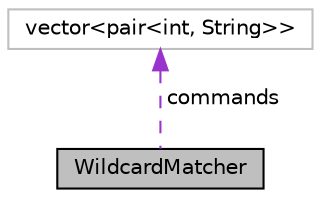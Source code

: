 digraph "WildcardMatcher"
{
  edge [fontname="Helvetica",fontsize="10",labelfontname="Helvetica",labelfontsize="10"];
  node [fontname="Helvetica",fontsize="10",shape=record];
  Node1 [label="WildcardMatcher",height=0.2,width=0.4,color="black", fillcolor="grey75", style="filled", fontcolor="black"];
  Node2 [label="vector\<pair\<int, String\>\>",height=0.2,width=0.4,color="grey75", fillcolor="white", style="filled"];
  Node2 -> Node1 [dir="back",color="darkorchid3",fontsize="10",style="dashed",label=" commands" ,fontname="Helvetica"];
}

